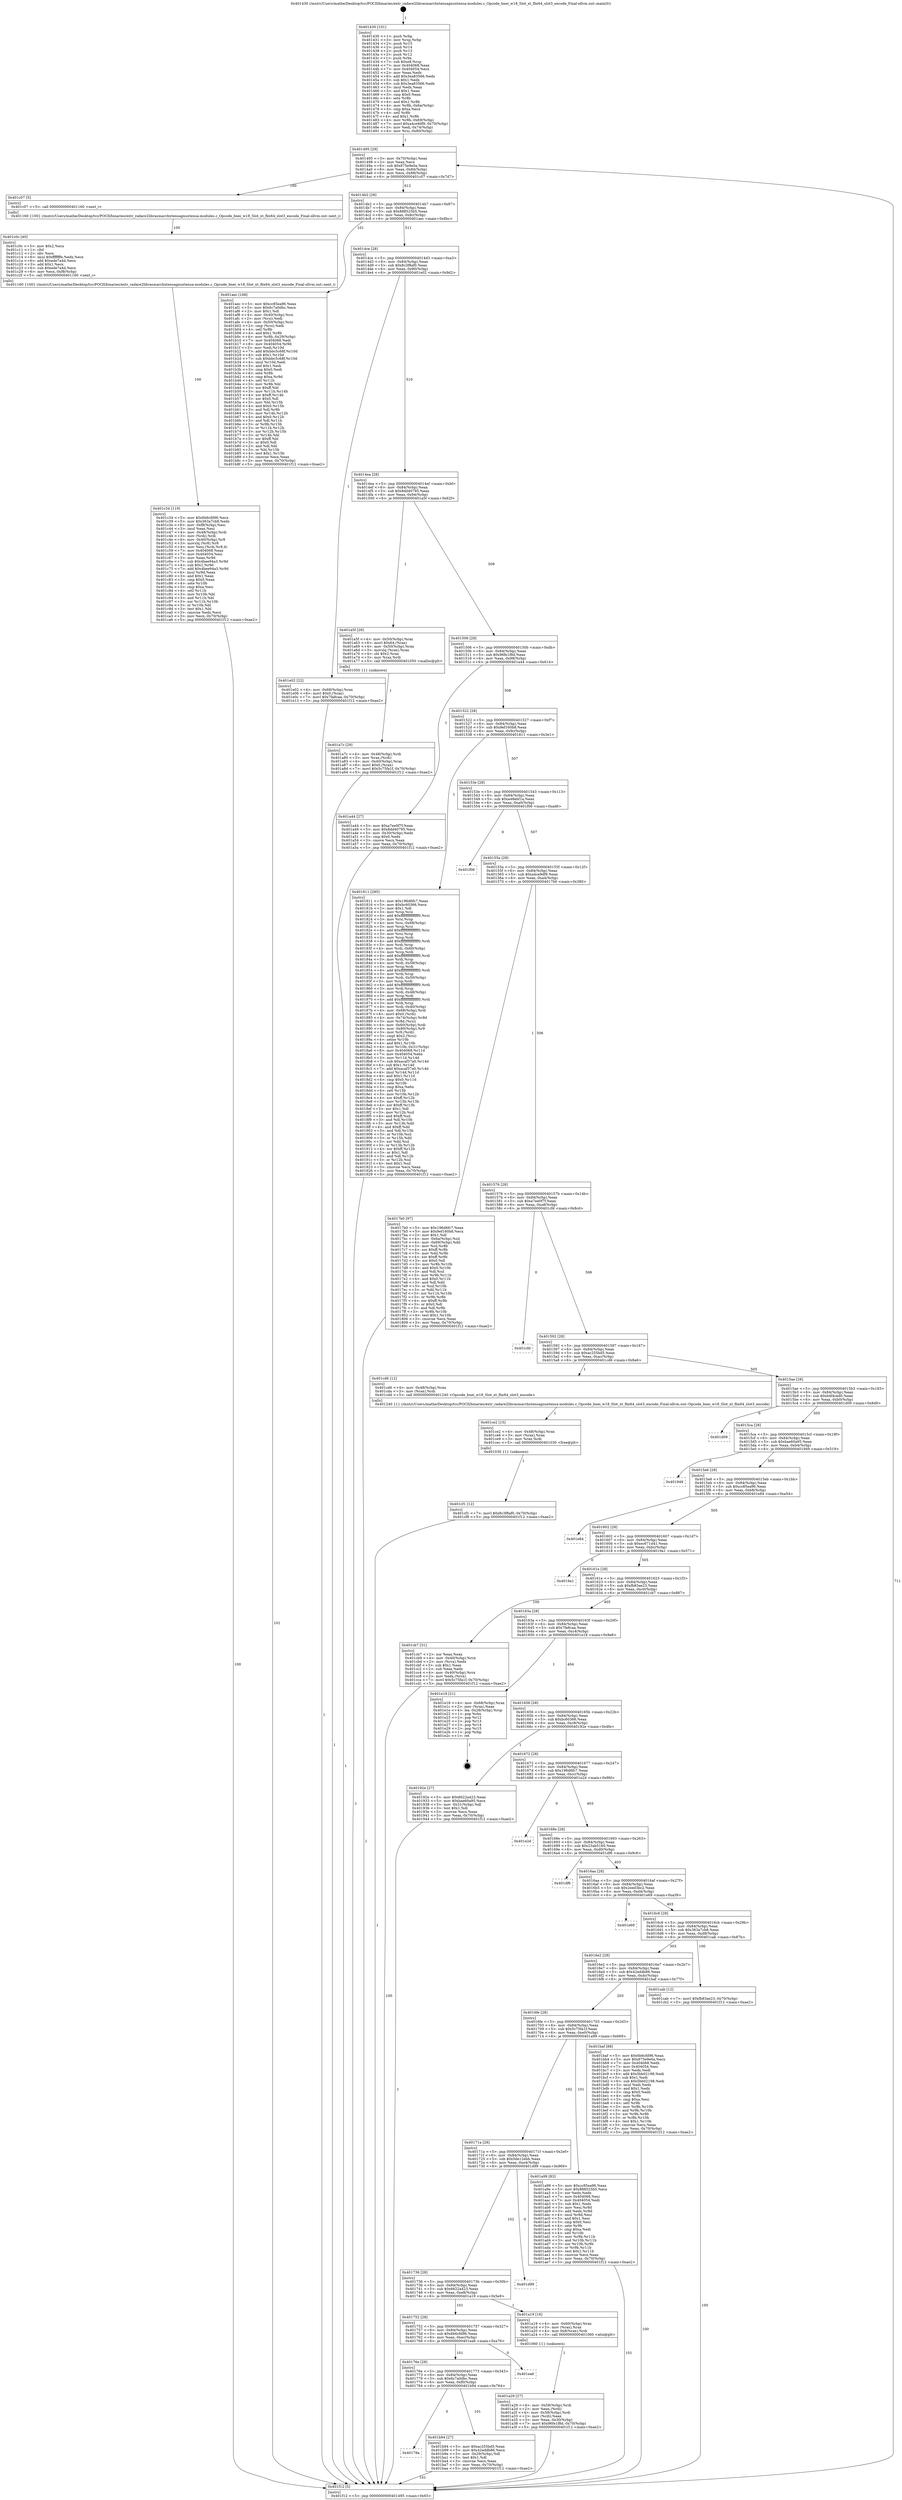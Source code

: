 digraph "0x401430" {
  label = "0x401430 (/mnt/c/Users/mathe/Desktop/tcc/POCII/binaries/extr_radare2librasmarchxtensagnuxtensa-modules.c_Opcode_bnei_w18_Slot_xt_flix64_slot3_encode_Final-ollvm.out::main(0))"
  labelloc = "t"
  node[shape=record]

  Entry [label="",width=0.3,height=0.3,shape=circle,fillcolor=black,style=filled]
  "0x401495" [label="{
     0x401495 [29]\l
     | [instrs]\l
     &nbsp;&nbsp;0x401495 \<+3\>: mov -0x70(%rbp),%eax\l
     &nbsp;&nbsp;0x401498 \<+2\>: mov %eax,%ecx\l
     &nbsp;&nbsp;0x40149a \<+6\>: sub $0x875e9e0a,%ecx\l
     &nbsp;&nbsp;0x4014a0 \<+6\>: mov %eax,-0x84(%rbp)\l
     &nbsp;&nbsp;0x4014a6 \<+6\>: mov %ecx,-0x88(%rbp)\l
     &nbsp;&nbsp;0x4014ac \<+6\>: je 0000000000401c07 \<main+0x7d7\>\l
  }"]
  "0x401c07" [label="{
     0x401c07 [5]\l
     | [instrs]\l
     &nbsp;&nbsp;0x401c07 \<+5\>: call 0000000000401160 \<next_i\>\l
     | [calls]\l
     &nbsp;&nbsp;0x401160 \{100\} (/mnt/c/Users/mathe/Desktop/tcc/POCII/binaries/extr_radare2librasmarchxtensagnuxtensa-modules.c_Opcode_bnei_w18_Slot_xt_flix64_slot3_encode_Final-ollvm.out::next_i)\l
  }"]
  "0x4014b2" [label="{
     0x4014b2 [28]\l
     | [instrs]\l
     &nbsp;&nbsp;0x4014b2 \<+5\>: jmp 00000000004014b7 \<main+0x87\>\l
     &nbsp;&nbsp;0x4014b7 \<+6\>: mov -0x84(%rbp),%eax\l
     &nbsp;&nbsp;0x4014bd \<+5\>: sub $0x888525b5,%eax\l
     &nbsp;&nbsp;0x4014c2 \<+6\>: mov %eax,-0x8c(%rbp)\l
     &nbsp;&nbsp;0x4014c8 \<+6\>: je 0000000000401aec \<main+0x6bc\>\l
  }"]
  Exit [label="",width=0.3,height=0.3,shape=circle,fillcolor=black,style=filled,peripheries=2]
  "0x401aec" [label="{
     0x401aec [168]\l
     | [instrs]\l
     &nbsp;&nbsp;0x401aec \<+5\>: mov $0xcc85ea96,%eax\l
     &nbsp;&nbsp;0x401af1 \<+5\>: mov $0x6c7a0dbc,%ecx\l
     &nbsp;&nbsp;0x401af6 \<+2\>: mov $0x1,%dl\l
     &nbsp;&nbsp;0x401af8 \<+4\>: mov -0x40(%rbp),%rsi\l
     &nbsp;&nbsp;0x401afc \<+2\>: mov (%rsi),%edi\l
     &nbsp;&nbsp;0x401afe \<+4\>: mov -0x50(%rbp),%rsi\l
     &nbsp;&nbsp;0x401b02 \<+2\>: cmp (%rsi),%edi\l
     &nbsp;&nbsp;0x401b04 \<+4\>: setl %r8b\l
     &nbsp;&nbsp;0x401b08 \<+4\>: and $0x1,%r8b\l
     &nbsp;&nbsp;0x401b0c \<+4\>: mov %r8b,-0x29(%rbp)\l
     &nbsp;&nbsp;0x401b10 \<+7\>: mov 0x404068,%edi\l
     &nbsp;&nbsp;0x401b17 \<+8\>: mov 0x404054,%r9d\l
     &nbsp;&nbsp;0x401b1f \<+3\>: mov %edi,%r10d\l
     &nbsp;&nbsp;0x401b22 \<+7\>: add $0xbbc5c68f,%r10d\l
     &nbsp;&nbsp;0x401b29 \<+4\>: sub $0x1,%r10d\l
     &nbsp;&nbsp;0x401b2d \<+7\>: sub $0xbbc5c68f,%r10d\l
     &nbsp;&nbsp;0x401b34 \<+4\>: imul %r10d,%edi\l
     &nbsp;&nbsp;0x401b38 \<+3\>: and $0x1,%edi\l
     &nbsp;&nbsp;0x401b3b \<+3\>: cmp $0x0,%edi\l
     &nbsp;&nbsp;0x401b3e \<+4\>: sete %r8b\l
     &nbsp;&nbsp;0x401b42 \<+4\>: cmp $0xa,%r9d\l
     &nbsp;&nbsp;0x401b46 \<+4\>: setl %r11b\l
     &nbsp;&nbsp;0x401b4a \<+3\>: mov %r8b,%bl\l
     &nbsp;&nbsp;0x401b4d \<+3\>: xor $0xff,%bl\l
     &nbsp;&nbsp;0x401b50 \<+3\>: mov %r11b,%r14b\l
     &nbsp;&nbsp;0x401b53 \<+4\>: xor $0xff,%r14b\l
     &nbsp;&nbsp;0x401b57 \<+3\>: xor $0x0,%dl\l
     &nbsp;&nbsp;0x401b5a \<+3\>: mov %bl,%r15b\l
     &nbsp;&nbsp;0x401b5d \<+4\>: and $0x0,%r15b\l
     &nbsp;&nbsp;0x401b61 \<+3\>: and %dl,%r8b\l
     &nbsp;&nbsp;0x401b64 \<+3\>: mov %r14b,%r12b\l
     &nbsp;&nbsp;0x401b67 \<+4\>: and $0x0,%r12b\l
     &nbsp;&nbsp;0x401b6b \<+3\>: and %dl,%r11b\l
     &nbsp;&nbsp;0x401b6e \<+3\>: or %r8b,%r15b\l
     &nbsp;&nbsp;0x401b71 \<+3\>: or %r11b,%r12b\l
     &nbsp;&nbsp;0x401b74 \<+3\>: xor %r12b,%r15b\l
     &nbsp;&nbsp;0x401b77 \<+3\>: or %r14b,%bl\l
     &nbsp;&nbsp;0x401b7a \<+3\>: xor $0xff,%bl\l
     &nbsp;&nbsp;0x401b7d \<+3\>: or $0x0,%dl\l
     &nbsp;&nbsp;0x401b80 \<+2\>: and %dl,%bl\l
     &nbsp;&nbsp;0x401b82 \<+3\>: or %bl,%r15b\l
     &nbsp;&nbsp;0x401b85 \<+4\>: test $0x1,%r15b\l
     &nbsp;&nbsp;0x401b89 \<+3\>: cmovne %ecx,%eax\l
     &nbsp;&nbsp;0x401b8c \<+3\>: mov %eax,-0x70(%rbp)\l
     &nbsp;&nbsp;0x401b8f \<+5\>: jmp 0000000000401f12 \<main+0xae2\>\l
  }"]
  "0x4014ce" [label="{
     0x4014ce [28]\l
     | [instrs]\l
     &nbsp;&nbsp;0x4014ce \<+5\>: jmp 00000000004014d3 \<main+0xa3\>\l
     &nbsp;&nbsp;0x4014d3 \<+6\>: mov -0x84(%rbp),%eax\l
     &nbsp;&nbsp;0x4014d9 \<+5\>: sub $0x8c3f8af0,%eax\l
     &nbsp;&nbsp;0x4014de \<+6\>: mov %eax,-0x90(%rbp)\l
     &nbsp;&nbsp;0x4014e4 \<+6\>: je 0000000000401e02 \<main+0x9d2\>\l
  }"]
  "0x401cf1" [label="{
     0x401cf1 [12]\l
     | [instrs]\l
     &nbsp;&nbsp;0x401cf1 \<+7\>: movl $0x8c3f8af0,-0x70(%rbp)\l
     &nbsp;&nbsp;0x401cf8 \<+5\>: jmp 0000000000401f12 \<main+0xae2\>\l
  }"]
  "0x401e02" [label="{
     0x401e02 [22]\l
     | [instrs]\l
     &nbsp;&nbsp;0x401e02 \<+4\>: mov -0x68(%rbp),%rax\l
     &nbsp;&nbsp;0x401e06 \<+6\>: movl $0x0,(%rax)\l
     &nbsp;&nbsp;0x401e0c \<+7\>: movl $0x7fa8caa,-0x70(%rbp)\l
     &nbsp;&nbsp;0x401e13 \<+5\>: jmp 0000000000401f12 \<main+0xae2\>\l
  }"]
  "0x4014ea" [label="{
     0x4014ea [28]\l
     | [instrs]\l
     &nbsp;&nbsp;0x4014ea \<+5\>: jmp 00000000004014ef \<main+0xbf\>\l
     &nbsp;&nbsp;0x4014ef \<+6\>: mov -0x84(%rbp),%eax\l
     &nbsp;&nbsp;0x4014f5 \<+5\>: sub $0x8dd40795,%eax\l
     &nbsp;&nbsp;0x4014fa \<+6\>: mov %eax,-0x94(%rbp)\l
     &nbsp;&nbsp;0x401500 \<+6\>: je 0000000000401a5f \<main+0x62f\>\l
  }"]
  "0x401ce2" [label="{
     0x401ce2 [15]\l
     | [instrs]\l
     &nbsp;&nbsp;0x401ce2 \<+4\>: mov -0x48(%rbp),%rax\l
     &nbsp;&nbsp;0x401ce6 \<+3\>: mov (%rax),%rax\l
     &nbsp;&nbsp;0x401ce9 \<+3\>: mov %rax,%rdi\l
     &nbsp;&nbsp;0x401cec \<+5\>: call 0000000000401030 \<free@plt\>\l
     | [calls]\l
     &nbsp;&nbsp;0x401030 \{1\} (unknown)\l
  }"]
  "0x401a5f" [label="{
     0x401a5f [29]\l
     | [instrs]\l
     &nbsp;&nbsp;0x401a5f \<+4\>: mov -0x50(%rbp),%rax\l
     &nbsp;&nbsp;0x401a63 \<+6\>: movl $0x64,(%rax)\l
     &nbsp;&nbsp;0x401a69 \<+4\>: mov -0x50(%rbp),%rax\l
     &nbsp;&nbsp;0x401a6d \<+3\>: movslq (%rax),%rax\l
     &nbsp;&nbsp;0x401a70 \<+4\>: shl $0x2,%rax\l
     &nbsp;&nbsp;0x401a74 \<+3\>: mov %rax,%rdi\l
     &nbsp;&nbsp;0x401a77 \<+5\>: call 0000000000401050 \<malloc@plt\>\l
     | [calls]\l
     &nbsp;&nbsp;0x401050 \{1\} (unknown)\l
  }"]
  "0x401506" [label="{
     0x401506 [28]\l
     | [instrs]\l
     &nbsp;&nbsp;0x401506 \<+5\>: jmp 000000000040150b \<main+0xdb\>\l
     &nbsp;&nbsp;0x40150b \<+6\>: mov -0x84(%rbp),%eax\l
     &nbsp;&nbsp;0x401511 \<+5\>: sub $0x96fe1f8d,%eax\l
     &nbsp;&nbsp;0x401516 \<+6\>: mov %eax,-0x98(%rbp)\l
     &nbsp;&nbsp;0x40151c \<+6\>: je 0000000000401a44 \<main+0x614\>\l
  }"]
  "0x401c34" [label="{
     0x401c34 [119]\l
     | [instrs]\l
     &nbsp;&nbsp;0x401c34 \<+5\>: mov $0x6b6cfd96,%ecx\l
     &nbsp;&nbsp;0x401c39 \<+5\>: mov $0x363a7cb8,%edx\l
     &nbsp;&nbsp;0x401c3e \<+6\>: mov -0xf8(%rbp),%esi\l
     &nbsp;&nbsp;0x401c44 \<+3\>: imul %eax,%esi\l
     &nbsp;&nbsp;0x401c47 \<+4\>: mov -0x48(%rbp),%rdi\l
     &nbsp;&nbsp;0x401c4b \<+3\>: mov (%rdi),%rdi\l
     &nbsp;&nbsp;0x401c4e \<+4\>: mov -0x40(%rbp),%r8\l
     &nbsp;&nbsp;0x401c52 \<+3\>: movslq (%r8),%r8\l
     &nbsp;&nbsp;0x401c55 \<+4\>: mov %esi,(%rdi,%r8,4)\l
     &nbsp;&nbsp;0x401c59 \<+7\>: mov 0x404068,%eax\l
     &nbsp;&nbsp;0x401c60 \<+7\>: mov 0x404054,%esi\l
     &nbsp;&nbsp;0x401c67 \<+3\>: mov %eax,%r9d\l
     &nbsp;&nbsp;0x401c6a \<+7\>: sub $0x4bee94a3,%r9d\l
     &nbsp;&nbsp;0x401c71 \<+4\>: sub $0x1,%r9d\l
     &nbsp;&nbsp;0x401c75 \<+7\>: add $0x4bee94a3,%r9d\l
     &nbsp;&nbsp;0x401c7c \<+4\>: imul %r9d,%eax\l
     &nbsp;&nbsp;0x401c80 \<+3\>: and $0x1,%eax\l
     &nbsp;&nbsp;0x401c83 \<+3\>: cmp $0x0,%eax\l
     &nbsp;&nbsp;0x401c86 \<+4\>: sete %r10b\l
     &nbsp;&nbsp;0x401c8a \<+3\>: cmp $0xa,%esi\l
     &nbsp;&nbsp;0x401c8d \<+4\>: setl %r11b\l
     &nbsp;&nbsp;0x401c91 \<+3\>: mov %r10b,%bl\l
     &nbsp;&nbsp;0x401c94 \<+3\>: and %r11b,%bl\l
     &nbsp;&nbsp;0x401c97 \<+3\>: xor %r11b,%r10b\l
     &nbsp;&nbsp;0x401c9a \<+3\>: or %r10b,%bl\l
     &nbsp;&nbsp;0x401c9d \<+3\>: test $0x1,%bl\l
     &nbsp;&nbsp;0x401ca0 \<+3\>: cmovne %edx,%ecx\l
     &nbsp;&nbsp;0x401ca3 \<+3\>: mov %ecx,-0x70(%rbp)\l
     &nbsp;&nbsp;0x401ca6 \<+5\>: jmp 0000000000401f12 \<main+0xae2\>\l
  }"]
  "0x401a44" [label="{
     0x401a44 [27]\l
     | [instrs]\l
     &nbsp;&nbsp;0x401a44 \<+5\>: mov $0xa7ee0f7f,%eax\l
     &nbsp;&nbsp;0x401a49 \<+5\>: mov $0x8dd40795,%ecx\l
     &nbsp;&nbsp;0x401a4e \<+3\>: mov -0x30(%rbp),%edx\l
     &nbsp;&nbsp;0x401a51 \<+3\>: cmp $0x0,%edx\l
     &nbsp;&nbsp;0x401a54 \<+3\>: cmove %ecx,%eax\l
     &nbsp;&nbsp;0x401a57 \<+3\>: mov %eax,-0x70(%rbp)\l
     &nbsp;&nbsp;0x401a5a \<+5\>: jmp 0000000000401f12 \<main+0xae2\>\l
  }"]
  "0x401522" [label="{
     0x401522 [28]\l
     | [instrs]\l
     &nbsp;&nbsp;0x401522 \<+5\>: jmp 0000000000401527 \<main+0xf7\>\l
     &nbsp;&nbsp;0x401527 \<+6\>: mov -0x84(%rbp),%eax\l
     &nbsp;&nbsp;0x40152d \<+5\>: sub $0x9ef160b8,%eax\l
     &nbsp;&nbsp;0x401532 \<+6\>: mov %eax,-0x9c(%rbp)\l
     &nbsp;&nbsp;0x401538 \<+6\>: je 0000000000401811 \<main+0x3e1\>\l
  }"]
  "0x401c0c" [label="{
     0x401c0c [40]\l
     | [instrs]\l
     &nbsp;&nbsp;0x401c0c \<+5\>: mov $0x2,%ecx\l
     &nbsp;&nbsp;0x401c11 \<+1\>: cltd\l
     &nbsp;&nbsp;0x401c12 \<+2\>: idiv %ecx\l
     &nbsp;&nbsp;0x401c14 \<+6\>: imul $0xfffffffe,%edx,%ecx\l
     &nbsp;&nbsp;0x401c1a \<+6\>: add $0xede7a4d,%ecx\l
     &nbsp;&nbsp;0x401c20 \<+3\>: add $0x1,%ecx\l
     &nbsp;&nbsp;0x401c23 \<+6\>: sub $0xede7a4d,%ecx\l
     &nbsp;&nbsp;0x401c29 \<+6\>: mov %ecx,-0xf8(%rbp)\l
     &nbsp;&nbsp;0x401c2f \<+5\>: call 0000000000401160 \<next_i\>\l
     | [calls]\l
     &nbsp;&nbsp;0x401160 \{100\} (/mnt/c/Users/mathe/Desktop/tcc/POCII/binaries/extr_radare2librasmarchxtensagnuxtensa-modules.c_Opcode_bnei_w18_Slot_xt_flix64_slot3_encode_Final-ollvm.out::next_i)\l
  }"]
  "0x401811" [label="{
     0x401811 [285]\l
     | [instrs]\l
     &nbsp;&nbsp;0x401811 \<+5\>: mov $0x196d6fc7,%eax\l
     &nbsp;&nbsp;0x401816 \<+5\>: mov $0xbc60366,%ecx\l
     &nbsp;&nbsp;0x40181b \<+2\>: mov $0x1,%dl\l
     &nbsp;&nbsp;0x40181d \<+3\>: mov %rsp,%rsi\l
     &nbsp;&nbsp;0x401820 \<+4\>: add $0xfffffffffffffff0,%rsi\l
     &nbsp;&nbsp;0x401824 \<+3\>: mov %rsi,%rsp\l
     &nbsp;&nbsp;0x401827 \<+4\>: mov %rsi,-0x68(%rbp)\l
     &nbsp;&nbsp;0x40182b \<+3\>: mov %rsp,%rsi\l
     &nbsp;&nbsp;0x40182e \<+4\>: add $0xfffffffffffffff0,%rsi\l
     &nbsp;&nbsp;0x401832 \<+3\>: mov %rsi,%rsp\l
     &nbsp;&nbsp;0x401835 \<+3\>: mov %rsp,%rdi\l
     &nbsp;&nbsp;0x401838 \<+4\>: add $0xfffffffffffffff0,%rdi\l
     &nbsp;&nbsp;0x40183c \<+3\>: mov %rdi,%rsp\l
     &nbsp;&nbsp;0x40183f \<+4\>: mov %rdi,-0x60(%rbp)\l
     &nbsp;&nbsp;0x401843 \<+3\>: mov %rsp,%rdi\l
     &nbsp;&nbsp;0x401846 \<+4\>: add $0xfffffffffffffff0,%rdi\l
     &nbsp;&nbsp;0x40184a \<+3\>: mov %rdi,%rsp\l
     &nbsp;&nbsp;0x40184d \<+4\>: mov %rdi,-0x58(%rbp)\l
     &nbsp;&nbsp;0x401851 \<+3\>: mov %rsp,%rdi\l
     &nbsp;&nbsp;0x401854 \<+4\>: add $0xfffffffffffffff0,%rdi\l
     &nbsp;&nbsp;0x401858 \<+3\>: mov %rdi,%rsp\l
     &nbsp;&nbsp;0x40185b \<+4\>: mov %rdi,-0x50(%rbp)\l
     &nbsp;&nbsp;0x40185f \<+3\>: mov %rsp,%rdi\l
     &nbsp;&nbsp;0x401862 \<+4\>: add $0xfffffffffffffff0,%rdi\l
     &nbsp;&nbsp;0x401866 \<+3\>: mov %rdi,%rsp\l
     &nbsp;&nbsp;0x401869 \<+4\>: mov %rdi,-0x48(%rbp)\l
     &nbsp;&nbsp;0x40186d \<+3\>: mov %rsp,%rdi\l
     &nbsp;&nbsp;0x401870 \<+4\>: add $0xfffffffffffffff0,%rdi\l
     &nbsp;&nbsp;0x401874 \<+3\>: mov %rdi,%rsp\l
     &nbsp;&nbsp;0x401877 \<+4\>: mov %rdi,-0x40(%rbp)\l
     &nbsp;&nbsp;0x40187b \<+4\>: mov -0x68(%rbp),%rdi\l
     &nbsp;&nbsp;0x40187f \<+6\>: movl $0x0,(%rdi)\l
     &nbsp;&nbsp;0x401885 \<+4\>: mov -0x74(%rbp),%r8d\l
     &nbsp;&nbsp;0x401889 \<+3\>: mov %r8d,(%rsi)\l
     &nbsp;&nbsp;0x40188c \<+4\>: mov -0x60(%rbp),%rdi\l
     &nbsp;&nbsp;0x401890 \<+4\>: mov -0x80(%rbp),%r9\l
     &nbsp;&nbsp;0x401894 \<+3\>: mov %r9,(%rdi)\l
     &nbsp;&nbsp;0x401897 \<+3\>: cmpl $0x2,(%rsi)\l
     &nbsp;&nbsp;0x40189a \<+4\>: setne %r10b\l
     &nbsp;&nbsp;0x40189e \<+4\>: and $0x1,%r10b\l
     &nbsp;&nbsp;0x4018a2 \<+4\>: mov %r10b,-0x31(%rbp)\l
     &nbsp;&nbsp;0x4018a6 \<+8\>: mov 0x404068,%r11d\l
     &nbsp;&nbsp;0x4018ae \<+7\>: mov 0x404054,%ebx\l
     &nbsp;&nbsp;0x4018b5 \<+3\>: mov %r11d,%r14d\l
     &nbsp;&nbsp;0x4018b8 \<+7\>: sub $0xacaf37a0,%r14d\l
     &nbsp;&nbsp;0x4018bf \<+4\>: sub $0x1,%r14d\l
     &nbsp;&nbsp;0x4018c3 \<+7\>: add $0xacaf37a0,%r14d\l
     &nbsp;&nbsp;0x4018ca \<+4\>: imul %r14d,%r11d\l
     &nbsp;&nbsp;0x4018ce \<+4\>: and $0x1,%r11d\l
     &nbsp;&nbsp;0x4018d2 \<+4\>: cmp $0x0,%r11d\l
     &nbsp;&nbsp;0x4018d6 \<+4\>: sete %r10b\l
     &nbsp;&nbsp;0x4018da \<+3\>: cmp $0xa,%ebx\l
     &nbsp;&nbsp;0x4018dd \<+4\>: setl %r15b\l
     &nbsp;&nbsp;0x4018e1 \<+3\>: mov %r10b,%r12b\l
     &nbsp;&nbsp;0x4018e4 \<+4\>: xor $0xff,%r12b\l
     &nbsp;&nbsp;0x4018e8 \<+3\>: mov %r15b,%r13b\l
     &nbsp;&nbsp;0x4018eb \<+4\>: xor $0xff,%r13b\l
     &nbsp;&nbsp;0x4018ef \<+3\>: xor $0x1,%dl\l
     &nbsp;&nbsp;0x4018f2 \<+3\>: mov %r12b,%sil\l
     &nbsp;&nbsp;0x4018f5 \<+4\>: and $0xff,%sil\l
     &nbsp;&nbsp;0x4018f9 \<+3\>: and %dl,%r10b\l
     &nbsp;&nbsp;0x4018fc \<+3\>: mov %r13b,%dil\l
     &nbsp;&nbsp;0x4018ff \<+4\>: and $0xff,%dil\l
     &nbsp;&nbsp;0x401903 \<+3\>: and %dl,%r15b\l
     &nbsp;&nbsp;0x401906 \<+3\>: or %r10b,%sil\l
     &nbsp;&nbsp;0x401909 \<+3\>: or %r15b,%dil\l
     &nbsp;&nbsp;0x40190c \<+3\>: xor %dil,%sil\l
     &nbsp;&nbsp;0x40190f \<+3\>: or %r13b,%r12b\l
     &nbsp;&nbsp;0x401912 \<+4\>: xor $0xff,%r12b\l
     &nbsp;&nbsp;0x401916 \<+3\>: or $0x1,%dl\l
     &nbsp;&nbsp;0x401919 \<+3\>: and %dl,%r12b\l
     &nbsp;&nbsp;0x40191c \<+3\>: or %r12b,%sil\l
     &nbsp;&nbsp;0x40191f \<+4\>: test $0x1,%sil\l
     &nbsp;&nbsp;0x401923 \<+3\>: cmovne %ecx,%eax\l
     &nbsp;&nbsp;0x401926 \<+3\>: mov %eax,-0x70(%rbp)\l
     &nbsp;&nbsp;0x401929 \<+5\>: jmp 0000000000401f12 \<main+0xae2\>\l
  }"]
  "0x40153e" [label="{
     0x40153e [28]\l
     | [instrs]\l
     &nbsp;&nbsp;0x40153e \<+5\>: jmp 0000000000401543 \<main+0x113\>\l
     &nbsp;&nbsp;0x401543 \<+6\>: mov -0x84(%rbp),%eax\l
     &nbsp;&nbsp;0x401549 \<+5\>: sub $0xa48ebf1a,%eax\l
     &nbsp;&nbsp;0x40154e \<+6\>: mov %eax,-0xa0(%rbp)\l
     &nbsp;&nbsp;0x401554 \<+6\>: je 0000000000401f06 \<main+0xad6\>\l
  }"]
  "0x40178a" [label="{
     0x40178a\l
  }", style=dashed]
  "0x401f06" [label="{
     0x401f06\l
  }", style=dashed]
  "0x40155a" [label="{
     0x40155a [28]\l
     | [instrs]\l
     &nbsp;&nbsp;0x40155a \<+5\>: jmp 000000000040155f \<main+0x12f\>\l
     &nbsp;&nbsp;0x40155f \<+6\>: mov -0x84(%rbp),%eax\l
     &nbsp;&nbsp;0x401565 \<+5\>: sub $0xa4ce9df9,%eax\l
     &nbsp;&nbsp;0x40156a \<+6\>: mov %eax,-0xa4(%rbp)\l
     &nbsp;&nbsp;0x401570 \<+6\>: je 00000000004017b0 \<main+0x380\>\l
  }"]
  "0x401b94" [label="{
     0x401b94 [27]\l
     | [instrs]\l
     &nbsp;&nbsp;0x401b94 \<+5\>: mov $0xac255bd5,%eax\l
     &nbsp;&nbsp;0x401b99 \<+5\>: mov $0x42eddb86,%ecx\l
     &nbsp;&nbsp;0x401b9e \<+3\>: mov -0x29(%rbp),%dl\l
     &nbsp;&nbsp;0x401ba1 \<+3\>: test $0x1,%dl\l
     &nbsp;&nbsp;0x401ba4 \<+3\>: cmovne %ecx,%eax\l
     &nbsp;&nbsp;0x401ba7 \<+3\>: mov %eax,-0x70(%rbp)\l
     &nbsp;&nbsp;0x401baa \<+5\>: jmp 0000000000401f12 \<main+0xae2\>\l
  }"]
  "0x4017b0" [label="{
     0x4017b0 [97]\l
     | [instrs]\l
     &nbsp;&nbsp;0x4017b0 \<+5\>: mov $0x196d6fc7,%eax\l
     &nbsp;&nbsp;0x4017b5 \<+5\>: mov $0x9ef160b8,%ecx\l
     &nbsp;&nbsp;0x4017ba \<+2\>: mov $0x1,%dl\l
     &nbsp;&nbsp;0x4017bc \<+4\>: mov -0x6a(%rbp),%sil\l
     &nbsp;&nbsp;0x4017c0 \<+4\>: mov -0x69(%rbp),%dil\l
     &nbsp;&nbsp;0x4017c4 \<+3\>: mov %sil,%r8b\l
     &nbsp;&nbsp;0x4017c7 \<+4\>: xor $0xff,%r8b\l
     &nbsp;&nbsp;0x4017cb \<+3\>: mov %dil,%r9b\l
     &nbsp;&nbsp;0x4017ce \<+4\>: xor $0xff,%r9b\l
     &nbsp;&nbsp;0x4017d2 \<+3\>: xor $0x0,%dl\l
     &nbsp;&nbsp;0x4017d5 \<+3\>: mov %r8b,%r10b\l
     &nbsp;&nbsp;0x4017d8 \<+4\>: and $0x0,%r10b\l
     &nbsp;&nbsp;0x4017dc \<+3\>: and %dl,%sil\l
     &nbsp;&nbsp;0x4017df \<+3\>: mov %r9b,%r11b\l
     &nbsp;&nbsp;0x4017e2 \<+4\>: and $0x0,%r11b\l
     &nbsp;&nbsp;0x4017e6 \<+3\>: and %dl,%dil\l
     &nbsp;&nbsp;0x4017e9 \<+3\>: or %sil,%r10b\l
     &nbsp;&nbsp;0x4017ec \<+3\>: or %dil,%r11b\l
     &nbsp;&nbsp;0x4017ef \<+3\>: xor %r11b,%r10b\l
     &nbsp;&nbsp;0x4017f2 \<+3\>: or %r9b,%r8b\l
     &nbsp;&nbsp;0x4017f5 \<+4\>: xor $0xff,%r8b\l
     &nbsp;&nbsp;0x4017f9 \<+3\>: or $0x0,%dl\l
     &nbsp;&nbsp;0x4017fc \<+3\>: and %dl,%r8b\l
     &nbsp;&nbsp;0x4017ff \<+3\>: or %r8b,%r10b\l
     &nbsp;&nbsp;0x401802 \<+4\>: test $0x1,%r10b\l
     &nbsp;&nbsp;0x401806 \<+3\>: cmovne %ecx,%eax\l
     &nbsp;&nbsp;0x401809 \<+3\>: mov %eax,-0x70(%rbp)\l
     &nbsp;&nbsp;0x40180c \<+5\>: jmp 0000000000401f12 \<main+0xae2\>\l
  }"]
  "0x401576" [label="{
     0x401576 [28]\l
     | [instrs]\l
     &nbsp;&nbsp;0x401576 \<+5\>: jmp 000000000040157b \<main+0x14b\>\l
     &nbsp;&nbsp;0x40157b \<+6\>: mov -0x84(%rbp),%eax\l
     &nbsp;&nbsp;0x401581 \<+5\>: sub $0xa7ee0f7f,%eax\l
     &nbsp;&nbsp;0x401586 \<+6\>: mov %eax,-0xa8(%rbp)\l
     &nbsp;&nbsp;0x40158c \<+6\>: je 0000000000401cfd \<main+0x8cd\>\l
  }"]
  "0x401f12" [label="{
     0x401f12 [5]\l
     | [instrs]\l
     &nbsp;&nbsp;0x401f12 \<+5\>: jmp 0000000000401495 \<main+0x65\>\l
  }"]
  "0x401430" [label="{
     0x401430 [101]\l
     | [instrs]\l
     &nbsp;&nbsp;0x401430 \<+1\>: push %rbp\l
     &nbsp;&nbsp;0x401431 \<+3\>: mov %rsp,%rbp\l
     &nbsp;&nbsp;0x401434 \<+2\>: push %r15\l
     &nbsp;&nbsp;0x401436 \<+2\>: push %r14\l
     &nbsp;&nbsp;0x401438 \<+2\>: push %r13\l
     &nbsp;&nbsp;0x40143a \<+2\>: push %r12\l
     &nbsp;&nbsp;0x40143c \<+1\>: push %rbx\l
     &nbsp;&nbsp;0x40143d \<+7\>: sub $0xe8,%rsp\l
     &nbsp;&nbsp;0x401444 \<+7\>: mov 0x404068,%eax\l
     &nbsp;&nbsp;0x40144b \<+7\>: mov 0x404054,%ecx\l
     &nbsp;&nbsp;0x401452 \<+2\>: mov %eax,%edx\l
     &nbsp;&nbsp;0x401454 \<+6\>: add $0x3ea83566,%edx\l
     &nbsp;&nbsp;0x40145a \<+3\>: sub $0x1,%edx\l
     &nbsp;&nbsp;0x40145d \<+6\>: sub $0x3ea83566,%edx\l
     &nbsp;&nbsp;0x401463 \<+3\>: imul %edx,%eax\l
     &nbsp;&nbsp;0x401466 \<+3\>: and $0x1,%eax\l
     &nbsp;&nbsp;0x401469 \<+3\>: cmp $0x0,%eax\l
     &nbsp;&nbsp;0x40146c \<+4\>: sete %r8b\l
     &nbsp;&nbsp;0x401470 \<+4\>: and $0x1,%r8b\l
     &nbsp;&nbsp;0x401474 \<+4\>: mov %r8b,-0x6a(%rbp)\l
     &nbsp;&nbsp;0x401478 \<+3\>: cmp $0xa,%ecx\l
     &nbsp;&nbsp;0x40147b \<+4\>: setl %r8b\l
     &nbsp;&nbsp;0x40147f \<+4\>: and $0x1,%r8b\l
     &nbsp;&nbsp;0x401483 \<+4\>: mov %r8b,-0x69(%rbp)\l
     &nbsp;&nbsp;0x401487 \<+7\>: movl $0xa4ce9df9,-0x70(%rbp)\l
     &nbsp;&nbsp;0x40148e \<+3\>: mov %edi,-0x74(%rbp)\l
     &nbsp;&nbsp;0x401491 \<+4\>: mov %rsi,-0x80(%rbp)\l
  }"]
  "0x40176e" [label="{
     0x40176e [28]\l
     | [instrs]\l
     &nbsp;&nbsp;0x40176e \<+5\>: jmp 0000000000401773 \<main+0x343\>\l
     &nbsp;&nbsp;0x401773 \<+6\>: mov -0x84(%rbp),%eax\l
     &nbsp;&nbsp;0x401779 \<+5\>: sub $0x6c7a0dbc,%eax\l
     &nbsp;&nbsp;0x40177e \<+6\>: mov %eax,-0xf0(%rbp)\l
     &nbsp;&nbsp;0x401784 \<+6\>: je 0000000000401b94 \<main+0x764\>\l
  }"]
  "0x401ea6" [label="{
     0x401ea6\l
  }", style=dashed]
  "0x401cfd" [label="{
     0x401cfd\l
  }", style=dashed]
  "0x401592" [label="{
     0x401592 [28]\l
     | [instrs]\l
     &nbsp;&nbsp;0x401592 \<+5\>: jmp 0000000000401597 \<main+0x167\>\l
     &nbsp;&nbsp;0x401597 \<+6\>: mov -0x84(%rbp),%eax\l
     &nbsp;&nbsp;0x40159d \<+5\>: sub $0xac255bd5,%eax\l
     &nbsp;&nbsp;0x4015a2 \<+6\>: mov %eax,-0xac(%rbp)\l
     &nbsp;&nbsp;0x4015a8 \<+6\>: je 0000000000401cd6 \<main+0x8a6\>\l
  }"]
  "0x401a7c" [label="{
     0x401a7c [29]\l
     | [instrs]\l
     &nbsp;&nbsp;0x401a7c \<+4\>: mov -0x48(%rbp),%rdi\l
     &nbsp;&nbsp;0x401a80 \<+3\>: mov %rax,(%rdi)\l
     &nbsp;&nbsp;0x401a83 \<+4\>: mov -0x40(%rbp),%rax\l
     &nbsp;&nbsp;0x401a87 \<+6\>: movl $0x0,(%rax)\l
     &nbsp;&nbsp;0x401a8d \<+7\>: movl $0x5c75fa1f,-0x70(%rbp)\l
     &nbsp;&nbsp;0x401a94 \<+5\>: jmp 0000000000401f12 \<main+0xae2\>\l
  }"]
  "0x401cd6" [label="{
     0x401cd6 [12]\l
     | [instrs]\l
     &nbsp;&nbsp;0x401cd6 \<+4\>: mov -0x48(%rbp),%rax\l
     &nbsp;&nbsp;0x401cda \<+3\>: mov (%rax),%rdi\l
     &nbsp;&nbsp;0x401cdd \<+5\>: call 0000000000401240 \<Opcode_bnei_w18_Slot_xt_flix64_slot3_encode\>\l
     | [calls]\l
     &nbsp;&nbsp;0x401240 \{1\} (/mnt/c/Users/mathe/Desktop/tcc/POCII/binaries/extr_radare2librasmarchxtensagnuxtensa-modules.c_Opcode_bnei_w18_Slot_xt_flix64_slot3_encode_Final-ollvm.out::Opcode_bnei_w18_Slot_xt_flix64_slot3_encode)\l
  }"]
  "0x4015ae" [label="{
     0x4015ae [28]\l
     | [instrs]\l
     &nbsp;&nbsp;0x4015ae \<+5\>: jmp 00000000004015b3 \<main+0x183\>\l
     &nbsp;&nbsp;0x4015b3 \<+6\>: mov -0x84(%rbp),%eax\l
     &nbsp;&nbsp;0x4015b9 \<+5\>: sub $0xb4f4ced0,%eax\l
     &nbsp;&nbsp;0x4015be \<+6\>: mov %eax,-0xb0(%rbp)\l
     &nbsp;&nbsp;0x4015c4 \<+6\>: je 0000000000401d09 \<main+0x8d9\>\l
  }"]
  "0x401a29" [label="{
     0x401a29 [27]\l
     | [instrs]\l
     &nbsp;&nbsp;0x401a29 \<+4\>: mov -0x58(%rbp),%rdi\l
     &nbsp;&nbsp;0x401a2d \<+2\>: mov %eax,(%rdi)\l
     &nbsp;&nbsp;0x401a2f \<+4\>: mov -0x58(%rbp),%rdi\l
     &nbsp;&nbsp;0x401a33 \<+2\>: mov (%rdi),%eax\l
     &nbsp;&nbsp;0x401a35 \<+3\>: mov %eax,-0x30(%rbp)\l
     &nbsp;&nbsp;0x401a38 \<+7\>: movl $0x96fe1f8d,-0x70(%rbp)\l
     &nbsp;&nbsp;0x401a3f \<+5\>: jmp 0000000000401f12 \<main+0xae2\>\l
  }"]
  "0x401d09" [label="{
     0x401d09\l
  }", style=dashed]
  "0x4015ca" [label="{
     0x4015ca [28]\l
     | [instrs]\l
     &nbsp;&nbsp;0x4015ca \<+5\>: jmp 00000000004015cf \<main+0x19f\>\l
     &nbsp;&nbsp;0x4015cf \<+6\>: mov -0x84(%rbp),%eax\l
     &nbsp;&nbsp;0x4015d5 \<+5\>: sub $0xbae60a95,%eax\l
     &nbsp;&nbsp;0x4015da \<+6\>: mov %eax,-0xb4(%rbp)\l
     &nbsp;&nbsp;0x4015e0 \<+6\>: je 0000000000401949 \<main+0x519\>\l
  }"]
  "0x401752" [label="{
     0x401752 [28]\l
     | [instrs]\l
     &nbsp;&nbsp;0x401752 \<+5\>: jmp 0000000000401757 \<main+0x327\>\l
     &nbsp;&nbsp;0x401757 \<+6\>: mov -0x84(%rbp),%eax\l
     &nbsp;&nbsp;0x40175d \<+5\>: sub $0x6b6cfd96,%eax\l
     &nbsp;&nbsp;0x401762 \<+6\>: mov %eax,-0xec(%rbp)\l
     &nbsp;&nbsp;0x401768 \<+6\>: je 0000000000401ea6 \<main+0xa76\>\l
  }"]
  "0x401949" [label="{
     0x401949\l
  }", style=dashed]
  "0x4015e6" [label="{
     0x4015e6 [28]\l
     | [instrs]\l
     &nbsp;&nbsp;0x4015e6 \<+5\>: jmp 00000000004015eb \<main+0x1bb\>\l
     &nbsp;&nbsp;0x4015eb \<+6\>: mov -0x84(%rbp),%eax\l
     &nbsp;&nbsp;0x4015f1 \<+5\>: sub $0xcc85ea96,%eax\l
     &nbsp;&nbsp;0x4015f6 \<+6\>: mov %eax,-0xb8(%rbp)\l
     &nbsp;&nbsp;0x4015fc \<+6\>: je 0000000000401e84 \<main+0xa54\>\l
  }"]
  "0x401a19" [label="{
     0x401a19 [16]\l
     | [instrs]\l
     &nbsp;&nbsp;0x401a19 \<+4\>: mov -0x60(%rbp),%rax\l
     &nbsp;&nbsp;0x401a1d \<+3\>: mov (%rax),%rax\l
     &nbsp;&nbsp;0x401a20 \<+4\>: mov 0x8(%rax),%rdi\l
     &nbsp;&nbsp;0x401a24 \<+5\>: call 0000000000401060 \<atoi@plt\>\l
     | [calls]\l
     &nbsp;&nbsp;0x401060 \{1\} (unknown)\l
  }"]
  "0x401e84" [label="{
     0x401e84\l
  }", style=dashed]
  "0x401602" [label="{
     0x401602 [28]\l
     | [instrs]\l
     &nbsp;&nbsp;0x401602 \<+5\>: jmp 0000000000401607 \<main+0x1d7\>\l
     &nbsp;&nbsp;0x401607 \<+6\>: mov -0x84(%rbp),%eax\l
     &nbsp;&nbsp;0x40160d \<+5\>: sub $0xec671d41,%eax\l
     &nbsp;&nbsp;0x401612 \<+6\>: mov %eax,-0xbc(%rbp)\l
     &nbsp;&nbsp;0x401618 \<+6\>: je 00000000004019a1 \<main+0x571\>\l
  }"]
  "0x401736" [label="{
     0x401736 [28]\l
     | [instrs]\l
     &nbsp;&nbsp;0x401736 \<+5\>: jmp 000000000040173b \<main+0x30b\>\l
     &nbsp;&nbsp;0x40173b \<+6\>: mov -0x84(%rbp),%eax\l
     &nbsp;&nbsp;0x401741 \<+5\>: sub $0x6622a423,%eax\l
     &nbsp;&nbsp;0x401746 \<+6\>: mov %eax,-0xe8(%rbp)\l
     &nbsp;&nbsp;0x40174c \<+6\>: je 0000000000401a19 \<main+0x5e9\>\l
  }"]
  "0x4019a1" [label="{
     0x4019a1\l
  }", style=dashed]
  "0x40161e" [label="{
     0x40161e [28]\l
     | [instrs]\l
     &nbsp;&nbsp;0x40161e \<+5\>: jmp 0000000000401623 \<main+0x1f3\>\l
     &nbsp;&nbsp;0x401623 \<+6\>: mov -0x84(%rbp),%eax\l
     &nbsp;&nbsp;0x401629 \<+5\>: sub $0xfb83ae23,%eax\l
     &nbsp;&nbsp;0x40162e \<+6\>: mov %eax,-0xc0(%rbp)\l
     &nbsp;&nbsp;0x401634 \<+6\>: je 0000000000401cb7 \<main+0x887\>\l
  }"]
  "0x401d99" [label="{
     0x401d99\l
  }", style=dashed]
  "0x401cb7" [label="{
     0x401cb7 [31]\l
     | [instrs]\l
     &nbsp;&nbsp;0x401cb7 \<+2\>: xor %eax,%eax\l
     &nbsp;&nbsp;0x401cb9 \<+4\>: mov -0x40(%rbp),%rcx\l
     &nbsp;&nbsp;0x401cbd \<+2\>: mov (%rcx),%edx\l
     &nbsp;&nbsp;0x401cbf \<+3\>: sub $0x1,%eax\l
     &nbsp;&nbsp;0x401cc2 \<+2\>: sub %eax,%edx\l
     &nbsp;&nbsp;0x401cc4 \<+4\>: mov -0x40(%rbp),%rcx\l
     &nbsp;&nbsp;0x401cc8 \<+2\>: mov %edx,(%rcx)\l
     &nbsp;&nbsp;0x401cca \<+7\>: movl $0x5c75fa1f,-0x70(%rbp)\l
     &nbsp;&nbsp;0x401cd1 \<+5\>: jmp 0000000000401f12 \<main+0xae2\>\l
  }"]
  "0x40163a" [label="{
     0x40163a [28]\l
     | [instrs]\l
     &nbsp;&nbsp;0x40163a \<+5\>: jmp 000000000040163f \<main+0x20f\>\l
     &nbsp;&nbsp;0x40163f \<+6\>: mov -0x84(%rbp),%eax\l
     &nbsp;&nbsp;0x401645 \<+5\>: sub $0x7fa8caa,%eax\l
     &nbsp;&nbsp;0x40164a \<+6\>: mov %eax,-0xc4(%rbp)\l
     &nbsp;&nbsp;0x401650 \<+6\>: je 0000000000401e18 \<main+0x9e8\>\l
  }"]
  "0x40171a" [label="{
     0x40171a [28]\l
     | [instrs]\l
     &nbsp;&nbsp;0x40171a \<+5\>: jmp 000000000040171f \<main+0x2ef\>\l
     &nbsp;&nbsp;0x40171f \<+6\>: mov -0x84(%rbp),%eax\l
     &nbsp;&nbsp;0x401725 \<+5\>: sub $0x5de12ebb,%eax\l
     &nbsp;&nbsp;0x40172a \<+6\>: mov %eax,-0xe4(%rbp)\l
     &nbsp;&nbsp;0x401730 \<+6\>: je 0000000000401d99 \<main+0x969\>\l
  }"]
  "0x401e18" [label="{
     0x401e18 [21]\l
     | [instrs]\l
     &nbsp;&nbsp;0x401e18 \<+4\>: mov -0x68(%rbp),%rax\l
     &nbsp;&nbsp;0x401e1c \<+2\>: mov (%rax),%eax\l
     &nbsp;&nbsp;0x401e1e \<+4\>: lea -0x28(%rbp),%rsp\l
     &nbsp;&nbsp;0x401e22 \<+1\>: pop %rbx\l
     &nbsp;&nbsp;0x401e23 \<+2\>: pop %r12\l
     &nbsp;&nbsp;0x401e25 \<+2\>: pop %r13\l
     &nbsp;&nbsp;0x401e27 \<+2\>: pop %r14\l
     &nbsp;&nbsp;0x401e29 \<+2\>: pop %r15\l
     &nbsp;&nbsp;0x401e2b \<+1\>: pop %rbp\l
     &nbsp;&nbsp;0x401e2c \<+1\>: ret\l
  }"]
  "0x401656" [label="{
     0x401656 [28]\l
     | [instrs]\l
     &nbsp;&nbsp;0x401656 \<+5\>: jmp 000000000040165b \<main+0x22b\>\l
     &nbsp;&nbsp;0x40165b \<+6\>: mov -0x84(%rbp),%eax\l
     &nbsp;&nbsp;0x401661 \<+5\>: sub $0xbc60366,%eax\l
     &nbsp;&nbsp;0x401666 \<+6\>: mov %eax,-0xc8(%rbp)\l
     &nbsp;&nbsp;0x40166c \<+6\>: je 000000000040192e \<main+0x4fe\>\l
  }"]
  "0x401a99" [label="{
     0x401a99 [83]\l
     | [instrs]\l
     &nbsp;&nbsp;0x401a99 \<+5\>: mov $0xcc85ea96,%eax\l
     &nbsp;&nbsp;0x401a9e \<+5\>: mov $0x888525b5,%ecx\l
     &nbsp;&nbsp;0x401aa3 \<+2\>: xor %edx,%edx\l
     &nbsp;&nbsp;0x401aa5 \<+7\>: mov 0x404068,%esi\l
     &nbsp;&nbsp;0x401aac \<+7\>: mov 0x404054,%edi\l
     &nbsp;&nbsp;0x401ab3 \<+3\>: sub $0x1,%edx\l
     &nbsp;&nbsp;0x401ab6 \<+3\>: mov %esi,%r8d\l
     &nbsp;&nbsp;0x401ab9 \<+3\>: add %edx,%r8d\l
     &nbsp;&nbsp;0x401abc \<+4\>: imul %r8d,%esi\l
     &nbsp;&nbsp;0x401ac0 \<+3\>: and $0x1,%esi\l
     &nbsp;&nbsp;0x401ac3 \<+3\>: cmp $0x0,%esi\l
     &nbsp;&nbsp;0x401ac6 \<+4\>: sete %r9b\l
     &nbsp;&nbsp;0x401aca \<+3\>: cmp $0xa,%edi\l
     &nbsp;&nbsp;0x401acd \<+4\>: setl %r10b\l
     &nbsp;&nbsp;0x401ad1 \<+3\>: mov %r9b,%r11b\l
     &nbsp;&nbsp;0x401ad4 \<+3\>: and %r10b,%r11b\l
     &nbsp;&nbsp;0x401ad7 \<+3\>: xor %r10b,%r9b\l
     &nbsp;&nbsp;0x401ada \<+3\>: or %r9b,%r11b\l
     &nbsp;&nbsp;0x401add \<+4\>: test $0x1,%r11b\l
     &nbsp;&nbsp;0x401ae1 \<+3\>: cmovne %ecx,%eax\l
     &nbsp;&nbsp;0x401ae4 \<+3\>: mov %eax,-0x70(%rbp)\l
     &nbsp;&nbsp;0x401ae7 \<+5\>: jmp 0000000000401f12 \<main+0xae2\>\l
  }"]
  "0x40192e" [label="{
     0x40192e [27]\l
     | [instrs]\l
     &nbsp;&nbsp;0x40192e \<+5\>: mov $0x6622a423,%eax\l
     &nbsp;&nbsp;0x401933 \<+5\>: mov $0xbae60a95,%ecx\l
     &nbsp;&nbsp;0x401938 \<+3\>: mov -0x31(%rbp),%dl\l
     &nbsp;&nbsp;0x40193b \<+3\>: test $0x1,%dl\l
     &nbsp;&nbsp;0x40193e \<+3\>: cmovne %ecx,%eax\l
     &nbsp;&nbsp;0x401941 \<+3\>: mov %eax,-0x70(%rbp)\l
     &nbsp;&nbsp;0x401944 \<+5\>: jmp 0000000000401f12 \<main+0xae2\>\l
  }"]
  "0x401672" [label="{
     0x401672 [28]\l
     | [instrs]\l
     &nbsp;&nbsp;0x401672 \<+5\>: jmp 0000000000401677 \<main+0x247\>\l
     &nbsp;&nbsp;0x401677 \<+6\>: mov -0x84(%rbp),%eax\l
     &nbsp;&nbsp;0x40167d \<+5\>: sub $0x196d6fc7,%eax\l
     &nbsp;&nbsp;0x401682 \<+6\>: mov %eax,-0xcc(%rbp)\l
     &nbsp;&nbsp;0x401688 \<+6\>: je 0000000000401e2d \<main+0x9fd\>\l
  }"]
  "0x4016fe" [label="{
     0x4016fe [28]\l
     | [instrs]\l
     &nbsp;&nbsp;0x4016fe \<+5\>: jmp 0000000000401703 \<main+0x2d3\>\l
     &nbsp;&nbsp;0x401703 \<+6\>: mov -0x84(%rbp),%eax\l
     &nbsp;&nbsp;0x401709 \<+5\>: sub $0x5c75fa1f,%eax\l
     &nbsp;&nbsp;0x40170e \<+6\>: mov %eax,-0xe0(%rbp)\l
     &nbsp;&nbsp;0x401714 \<+6\>: je 0000000000401a99 \<main+0x669\>\l
  }"]
  "0x401e2d" [label="{
     0x401e2d\l
  }", style=dashed]
  "0x40168e" [label="{
     0x40168e [28]\l
     | [instrs]\l
     &nbsp;&nbsp;0x40168e \<+5\>: jmp 0000000000401693 \<main+0x263\>\l
     &nbsp;&nbsp;0x401693 \<+6\>: mov -0x84(%rbp),%eax\l
     &nbsp;&nbsp;0x401699 \<+5\>: sub $0x23ab5160,%eax\l
     &nbsp;&nbsp;0x40169e \<+6\>: mov %eax,-0xd0(%rbp)\l
     &nbsp;&nbsp;0x4016a4 \<+6\>: je 0000000000401df6 \<main+0x9c6\>\l
  }"]
  "0x401baf" [label="{
     0x401baf [88]\l
     | [instrs]\l
     &nbsp;&nbsp;0x401baf \<+5\>: mov $0x6b6cfd96,%eax\l
     &nbsp;&nbsp;0x401bb4 \<+5\>: mov $0x875e9e0a,%ecx\l
     &nbsp;&nbsp;0x401bb9 \<+7\>: mov 0x404068,%edx\l
     &nbsp;&nbsp;0x401bc0 \<+7\>: mov 0x404054,%esi\l
     &nbsp;&nbsp;0x401bc7 \<+2\>: mov %edx,%edi\l
     &nbsp;&nbsp;0x401bc9 \<+6\>: add $0x5bb02198,%edi\l
     &nbsp;&nbsp;0x401bcf \<+3\>: sub $0x1,%edi\l
     &nbsp;&nbsp;0x401bd2 \<+6\>: sub $0x5bb02198,%edi\l
     &nbsp;&nbsp;0x401bd8 \<+3\>: imul %edi,%edx\l
     &nbsp;&nbsp;0x401bdb \<+3\>: and $0x1,%edx\l
     &nbsp;&nbsp;0x401bde \<+3\>: cmp $0x0,%edx\l
     &nbsp;&nbsp;0x401be1 \<+4\>: sete %r8b\l
     &nbsp;&nbsp;0x401be5 \<+3\>: cmp $0xa,%esi\l
     &nbsp;&nbsp;0x401be8 \<+4\>: setl %r9b\l
     &nbsp;&nbsp;0x401bec \<+3\>: mov %r8b,%r10b\l
     &nbsp;&nbsp;0x401bef \<+3\>: and %r9b,%r10b\l
     &nbsp;&nbsp;0x401bf2 \<+3\>: xor %r9b,%r8b\l
     &nbsp;&nbsp;0x401bf5 \<+3\>: or %r8b,%r10b\l
     &nbsp;&nbsp;0x401bf8 \<+4\>: test $0x1,%r10b\l
     &nbsp;&nbsp;0x401bfc \<+3\>: cmovne %ecx,%eax\l
     &nbsp;&nbsp;0x401bff \<+3\>: mov %eax,-0x70(%rbp)\l
     &nbsp;&nbsp;0x401c02 \<+5\>: jmp 0000000000401f12 \<main+0xae2\>\l
  }"]
  "0x401df6" [label="{
     0x401df6\l
  }", style=dashed]
  "0x4016aa" [label="{
     0x4016aa [28]\l
     | [instrs]\l
     &nbsp;&nbsp;0x4016aa \<+5\>: jmp 00000000004016af \<main+0x27f\>\l
     &nbsp;&nbsp;0x4016af \<+6\>: mov -0x84(%rbp),%eax\l
     &nbsp;&nbsp;0x4016b5 \<+5\>: sub $0x2eed3bc2,%eax\l
     &nbsp;&nbsp;0x4016ba \<+6\>: mov %eax,-0xd4(%rbp)\l
     &nbsp;&nbsp;0x4016c0 \<+6\>: je 0000000000401e69 \<main+0xa39\>\l
  }"]
  "0x4016e2" [label="{
     0x4016e2 [28]\l
     | [instrs]\l
     &nbsp;&nbsp;0x4016e2 \<+5\>: jmp 00000000004016e7 \<main+0x2b7\>\l
     &nbsp;&nbsp;0x4016e7 \<+6\>: mov -0x84(%rbp),%eax\l
     &nbsp;&nbsp;0x4016ed \<+5\>: sub $0x42eddb86,%eax\l
     &nbsp;&nbsp;0x4016f2 \<+6\>: mov %eax,-0xdc(%rbp)\l
     &nbsp;&nbsp;0x4016f8 \<+6\>: je 0000000000401baf \<main+0x77f\>\l
  }"]
  "0x401e69" [label="{
     0x401e69\l
  }", style=dashed]
  "0x4016c6" [label="{
     0x4016c6 [28]\l
     | [instrs]\l
     &nbsp;&nbsp;0x4016c6 \<+5\>: jmp 00000000004016cb \<main+0x29b\>\l
     &nbsp;&nbsp;0x4016cb \<+6\>: mov -0x84(%rbp),%eax\l
     &nbsp;&nbsp;0x4016d1 \<+5\>: sub $0x363a7cb8,%eax\l
     &nbsp;&nbsp;0x4016d6 \<+6\>: mov %eax,-0xd8(%rbp)\l
     &nbsp;&nbsp;0x4016dc \<+6\>: je 0000000000401cab \<main+0x87b\>\l
  }"]
  "0x401cab" [label="{
     0x401cab [12]\l
     | [instrs]\l
     &nbsp;&nbsp;0x401cab \<+7\>: movl $0xfb83ae23,-0x70(%rbp)\l
     &nbsp;&nbsp;0x401cb2 \<+5\>: jmp 0000000000401f12 \<main+0xae2\>\l
  }"]
  Entry -> "0x401430" [label=" 1"]
  "0x401495" -> "0x401c07" [label=" 100"]
  "0x401495" -> "0x4014b2" [label=" 612"]
  "0x401e18" -> Exit [label=" 1"]
  "0x4014b2" -> "0x401aec" [label=" 101"]
  "0x4014b2" -> "0x4014ce" [label=" 511"]
  "0x401e02" -> "0x401f12" [label=" 1"]
  "0x4014ce" -> "0x401e02" [label=" 1"]
  "0x4014ce" -> "0x4014ea" [label=" 510"]
  "0x401cf1" -> "0x401f12" [label=" 1"]
  "0x4014ea" -> "0x401a5f" [label=" 1"]
  "0x4014ea" -> "0x401506" [label=" 509"]
  "0x401ce2" -> "0x401cf1" [label=" 1"]
  "0x401506" -> "0x401a44" [label=" 1"]
  "0x401506" -> "0x401522" [label=" 508"]
  "0x401cd6" -> "0x401ce2" [label=" 1"]
  "0x401522" -> "0x401811" [label=" 1"]
  "0x401522" -> "0x40153e" [label=" 507"]
  "0x401cb7" -> "0x401f12" [label=" 100"]
  "0x40153e" -> "0x401f06" [label=" 0"]
  "0x40153e" -> "0x40155a" [label=" 507"]
  "0x401cab" -> "0x401f12" [label=" 100"]
  "0x40155a" -> "0x4017b0" [label=" 1"]
  "0x40155a" -> "0x401576" [label=" 506"]
  "0x4017b0" -> "0x401f12" [label=" 1"]
  "0x401430" -> "0x401495" [label=" 1"]
  "0x401f12" -> "0x401495" [label=" 711"]
  "0x401c34" -> "0x401f12" [label=" 100"]
  "0x401811" -> "0x401f12" [label=" 1"]
  "0x401c07" -> "0x401c0c" [label=" 100"]
  "0x401576" -> "0x401cfd" [label=" 0"]
  "0x401576" -> "0x401592" [label=" 506"]
  "0x401baf" -> "0x401f12" [label=" 100"]
  "0x401592" -> "0x401cd6" [label=" 1"]
  "0x401592" -> "0x4015ae" [label=" 505"]
  "0x40176e" -> "0x40178a" [label=" 0"]
  "0x4015ae" -> "0x401d09" [label=" 0"]
  "0x4015ae" -> "0x4015ca" [label=" 505"]
  "0x40176e" -> "0x401b94" [label=" 101"]
  "0x4015ca" -> "0x401949" [label=" 0"]
  "0x4015ca" -> "0x4015e6" [label=" 505"]
  "0x401c0c" -> "0x401c34" [label=" 100"]
  "0x4015e6" -> "0x401e84" [label=" 0"]
  "0x4015e6" -> "0x401602" [label=" 505"]
  "0x401752" -> "0x40176e" [label=" 101"]
  "0x401602" -> "0x4019a1" [label=" 0"]
  "0x401602" -> "0x40161e" [label=" 505"]
  "0x401b94" -> "0x401f12" [label=" 101"]
  "0x40161e" -> "0x401cb7" [label=" 100"]
  "0x40161e" -> "0x40163a" [label=" 405"]
  "0x401aec" -> "0x401f12" [label=" 101"]
  "0x40163a" -> "0x401e18" [label=" 1"]
  "0x40163a" -> "0x401656" [label=" 404"]
  "0x401a7c" -> "0x401f12" [label=" 1"]
  "0x401656" -> "0x40192e" [label=" 1"]
  "0x401656" -> "0x401672" [label=" 403"]
  "0x40192e" -> "0x401f12" [label=" 1"]
  "0x401a5f" -> "0x401a7c" [label=" 1"]
  "0x401672" -> "0x401e2d" [label=" 0"]
  "0x401672" -> "0x40168e" [label=" 403"]
  "0x401a29" -> "0x401f12" [label=" 1"]
  "0x40168e" -> "0x401df6" [label=" 0"]
  "0x40168e" -> "0x4016aa" [label=" 403"]
  "0x401a19" -> "0x401a29" [label=" 1"]
  "0x4016aa" -> "0x401e69" [label=" 0"]
  "0x4016aa" -> "0x4016c6" [label=" 403"]
  "0x401736" -> "0x401a19" [label=" 1"]
  "0x4016c6" -> "0x401cab" [label=" 100"]
  "0x4016c6" -> "0x4016e2" [label=" 303"]
  "0x401736" -> "0x401752" [label=" 101"]
  "0x4016e2" -> "0x401baf" [label=" 100"]
  "0x4016e2" -> "0x4016fe" [label=" 203"]
  "0x401a44" -> "0x401f12" [label=" 1"]
  "0x4016fe" -> "0x401a99" [label=" 101"]
  "0x4016fe" -> "0x40171a" [label=" 102"]
  "0x401a99" -> "0x401f12" [label=" 101"]
  "0x40171a" -> "0x401d99" [label=" 0"]
  "0x40171a" -> "0x401736" [label=" 102"]
  "0x401752" -> "0x401ea6" [label=" 0"]
}
